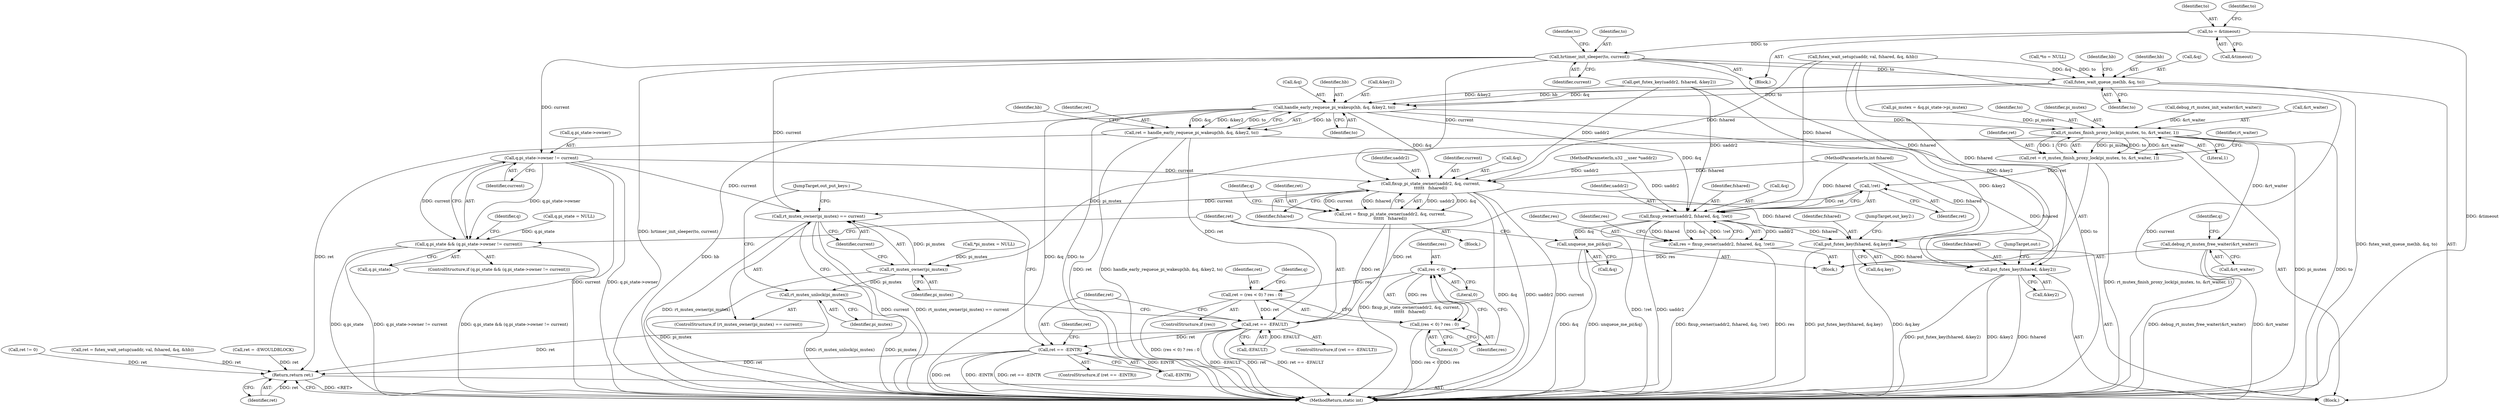 digraph "0_linux_7ada876a8703f23befbb20a7465a702ee39b1704_0@API" {
"1000159" [label="(Call,hrtimer_init_sleeper(to, current))"];
"1000145" [label="(Call,to = &timeout)"];
"1000231" [label="(Call,futex_wait_queue_me(hb, &q, to))"];
"1000243" [label="(Call,handle_early_requeue_pi_wakeup(hb, &q, &key2, to))"];
"1000241" [label="(Call,ret = handle_early_requeue_pi_wakeup(hb, &q, &key2, to))"];
"1000347" [label="(Call,ret == -EFAULT)"];
"1000361" [label="(Call,ret == -EINTR)"];
"1000396" [label="(Return,return ret;)"];
"1000283" [label="(Call,fixup_pi_state_owner(uaddr2, &q, current,\n\t\t\t\t\t\t   fshared))"];
"1000281" [label="(Call,ret = fixup_pi_state_owner(uaddr2, &q, current,\n\t\t\t\t\t\t   fshared))"];
"1000353" [label="(Call,rt_mutex_owner(pi_mutex) == current)"];
"1000371" [label="(Call,put_futex_key(fshared, &q.key))"];
"1000378" [label="(Call,put_futex_key(fshared, &key2))"];
"1000311" [label="(Call,rt_mutex_finish_proxy_lock(pi_mutex, to, &rt_waiter, 1))"];
"1000309" [label="(Call,ret = rt_mutex_finish_proxy_lock(pi_mutex, to, &rt_waiter, 1))"];
"1000331" [label="(Call,!ret)"];
"1000326" [label="(Call,fixup_owner(uaddr2, fshared, &q, !ret))"];
"1000324" [label="(Call,res = fixup_owner(uaddr2, fshared, &q, !ret))"];
"1000338" [label="(Call,res < 0)"];
"1000335" [label="(Call,ret = (res < 0) ? res : 0)"];
"1000337" [label="(Call,(res < 0) ? res : 0)"];
"1000343" [label="(Call,unqueue_me_pi(&q))"];
"1000317" [label="(Call,debug_rt_mutex_free_waiter(&rt_waiter))"];
"1000354" [label="(Call,rt_mutex_owner(pi_mutex))"];
"1000357" [label="(Call,rt_mutex_unlock(pi_mutex))"];
"1000269" [label="(Call,q.pi_state->owner != current)"];
"1000265" [label="(Call,q.pi_state && (q.pi_state->owner != current))"];
"1000242" [label="(Identifier,ret)"];
"1000326" [label="(Call,fixup_owner(uaddr2, fshared, &q, !ret))"];
"1000243" [label="(Call,handle_early_requeue_pi_wakeup(hb, &q, &key2, to))"];
"1000349" [label="(Call,-EFAULT)"];
"1000220" [label="(Call,futex_wait_setup(uaddr, val, fshared, &q, &hb))"];
"1000128" [label="(Call,*pi_mutex = NULL)"];
"1000311" [label="(Call,rt_mutex_finish_proxy_lock(pi_mutex, to, &rt_waiter, 1))"];
"1000362" [label="(Identifier,ret)"];
"1000314" [label="(Call,&rt_waiter)"];
"1000232" [label="(Identifier,hb)"];
"1000270" [label="(Call,q.pi_state->owner)"];
"1000373" [label="(Call,&q.key)"];
"1000380" [label="(Call,&key2)"];
"1000301" [label="(Call,pi_mutex = &q.pi_state->pi_mutex)"];
"1000346" [label="(ControlStructure,if (ret == -EFAULT))"];
"1000146" [label="(Identifier,to)"];
"1000344" [label="(Call,&q)"];
"1000265" [label="(Call,q.pi_state && (q.pi_state->owner != current))"];
"1000275" [label="(Identifier,current)"];
"1000233" [label="(Call,&q)"];
"1000241" [label="(Call,ret = handle_early_requeue_pi_wakeup(hb, &q, &key2, to))"];
"1000114" [label="(MethodParameterIn,int fshared)"];
"1000313" [label="(Identifier,to)"];
"1000145" [label="(Call,to = &timeout)"];
"1000356" [label="(Identifier,current)"];
"1000328" [label="(Identifier,fshared)"];
"1000379" [label="(Identifier,fshared)"];
"1000352" [label="(ControlStructure,if (rt_mutex_owner(pi_mutex) == current))"];
"1000123" [label="(Call,*to = NULL)"];
"1000144" [label="(Block,)"];
"1000325" [label="(Identifier,res)"];
"1000287" [label="(Identifier,current)"];
"1000319" [label="(Identifier,rt_waiter)"];
"1000247" [label="(Call,&key2)"];
"1000334" [label="(Identifier,res)"];
"1000335" [label="(Call,ret = (res < 0) ? res : 0)"];
"1000367" [label="(Identifier,ret)"];
"1000398" [label="(MethodReturn,static int)"];
"1000331" [label="(Call,!ret)"];
"1000371" [label="(Call,put_futex_key(fshared, &q.key))"];
"1000291" [label="(Identifier,q)"];
"1000340" [label="(Literal,0)"];
"1000120" [label="(Block,)"];
"1000161" [label="(Identifier,current)"];
"1000119" [label="(MethodParameterIn,u32 __user *uaddr2)"];
"1000309" [label="(Call,ret = rt_mutex_finish_proxy_lock(pi_mutex, to, &rt_waiter, 1))"];
"1000160" [label="(Identifier,to)"];
"1000264" [label="(ControlStructure,if (q.pi_state && (q.pi_state->owner != current)))"];
"1000245" [label="(Call,&q)"];
"1000341" [label="(Identifier,res)"];
"1000244" [label="(Identifier,hb)"];
"1000288" [label="(Identifier,fshared)"];
"1000192" [label="(Call,ret != 0)"];
"1000343" [label="(Call,unqueue_me_pi(&q))"];
"1000231" [label="(Call,futex_wait_queue_me(hb, &q, to))"];
"1000361" [label="(Call,ret == -EINTR)"];
"1000378" [label="(Call,put_futex_key(fshared, &key2))"];
"1000310" [label="(Identifier,ret)"];
"1000318" [label="(Call,&rt_waiter)"];
"1000285" [label="(Call,&q)"];
"1000348" [label="(Identifier,ret)"];
"1000279" [label="(Identifier,q)"];
"1000370" [label="(JumpTarget,out_put_keys:)"];
"1000345" [label="(Identifier,q)"];
"1000281" [label="(Call,ret = fixup_pi_state_owner(uaddr2, &q, current,\n\t\t\t\t\t\t   fshared))"];
"1000294" [label="(Block,)"];
"1000360" [label="(ControlStructure,if (ret == -EINTR))"];
"1000372" [label="(Identifier,fshared)"];
"1000249" [label="(Identifier,to)"];
"1000337" [label="(Call,(res < 0) ? res : 0)"];
"1000147" [label="(Call,&timeout)"];
"1000354" [label="(Call,rt_mutex_owner(pi_mutex))"];
"1000282" [label="(Identifier,ret)"];
"1000269" [label="(Call,q.pi_state->owner != current)"];
"1000347" [label="(Call,ret == -EFAULT)"];
"1000253" [label="(Identifier,hb)"];
"1000329" [label="(Call,&q)"];
"1000338" [label="(Call,res < 0)"];
"1000358" [label="(Identifier,pi_mutex)"];
"1000283" [label="(Call,fixup_pi_state_owner(uaddr2, &q, current,\n\t\t\t\t\t\t   fshared))"];
"1000152" [label="(Identifier,to)"];
"1000276" [label="(Block,)"];
"1000317" [label="(Call,debug_rt_mutex_free_waiter(&rt_waiter))"];
"1000336" [label="(Identifier,ret)"];
"1000342" [label="(Literal,0)"];
"1000324" [label="(Call,res = fixup_owner(uaddr2, fshared, &q, !ret))"];
"1000327" [label="(Identifier,uaddr2)"];
"1000382" [label="(JumpTarget,out:)"];
"1000196" [label="(Call,q.pi_state = NULL)"];
"1000355" [label="(Identifier,pi_mutex)"];
"1000316" [label="(Literal,1)"];
"1000332" [label="(Identifier,ret)"];
"1000284" [label="(Identifier,uaddr2)"];
"1000165" [label="(Identifier,to)"];
"1000353" [label="(Call,rt_mutex_owner(pi_mutex) == current)"];
"1000312" [label="(Identifier,pi_mutex)"];
"1000396" [label="(Return,return ret;)"];
"1000266" [label="(Call,q.pi_state)"];
"1000159" [label="(Call,hrtimer_init_sleeper(to, current))"];
"1000377" [label="(JumpTarget,out_key2:)"];
"1000322" [label="(Identifier,q)"];
"1000235" [label="(Identifier,to)"];
"1000397" [label="(Identifier,ret)"];
"1000357" [label="(Call,rt_mutex_unlock(pi_mutex))"];
"1000218" [label="(Call,ret = futex_wait_setup(uaddr, val, fshared, &q, &hb))"];
"1000333" [label="(ControlStructure,if (res))"];
"1000339" [label="(Identifier,res)"];
"1000172" [label="(Call,debug_rt_mutex_init_waiter(&rt_waiter))"];
"1000185" [label="(Call,get_futex_key(uaddr2, fshared, &key2))"];
"1000363" [label="(Call,-EINTR)"];
"1000239" [label="(Identifier,hb)"];
"1000366" [label="(Call,ret = -EWOULDBLOCK)"];
"1000159" -> "1000144"  [label="AST: "];
"1000159" -> "1000161"  [label="CFG: "];
"1000160" -> "1000159"  [label="AST: "];
"1000161" -> "1000159"  [label="AST: "];
"1000165" -> "1000159"  [label="CFG: "];
"1000159" -> "1000398"  [label="DDG: hrtimer_init_sleeper(to, current)"];
"1000159" -> "1000398"  [label="DDG: to"];
"1000159" -> "1000398"  [label="DDG: current"];
"1000145" -> "1000159"  [label="DDG: to"];
"1000159" -> "1000231"  [label="DDG: to"];
"1000159" -> "1000269"  [label="DDG: current"];
"1000159" -> "1000283"  [label="DDG: current"];
"1000159" -> "1000353"  [label="DDG: current"];
"1000145" -> "1000144"  [label="AST: "];
"1000145" -> "1000147"  [label="CFG: "];
"1000146" -> "1000145"  [label="AST: "];
"1000147" -> "1000145"  [label="AST: "];
"1000152" -> "1000145"  [label="CFG: "];
"1000145" -> "1000398"  [label="DDG: &timeout"];
"1000231" -> "1000120"  [label="AST: "];
"1000231" -> "1000235"  [label="CFG: "];
"1000232" -> "1000231"  [label="AST: "];
"1000233" -> "1000231"  [label="AST: "];
"1000235" -> "1000231"  [label="AST: "];
"1000239" -> "1000231"  [label="CFG: "];
"1000231" -> "1000398"  [label="DDG: futex_wait_queue_me(hb, &q, to)"];
"1000220" -> "1000231"  [label="DDG: &q"];
"1000123" -> "1000231"  [label="DDG: to"];
"1000231" -> "1000243"  [label="DDG: hb"];
"1000231" -> "1000243"  [label="DDG: &q"];
"1000231" -> "1000243"  [label="DDG: to"];
"1000243" -> "1000241"  [label="AST: "];
"1000243" -> "1000249"  [label="CFG: "];
"1000244" -> "1000243"  [label="AST: "];
"1000245" -> "1000243"  [label="AST: "];
"1000247" -> "1000243"  [label="AST: "];
"1000249" -> "1000243"  [label="AST: "];
"1000241" -> "1000243"  [label="CFG: "];
"1000243" -> "1000398"  [label="DDG: hb"];
"1000243" -> "1000398"  [label="DDG: &q"];
"1000243" -> "1000398"  [label="DDG: to"];
"1000243" -> "1000241"  [label="DDG: hb"];
"1000243" -> "1000241"  [label="DDG: &q"];
"1000243" -> "1000241"  [label="DDG: &key2"];
"1000243" -> "1000241"  [label="DDG: to"];
"1000185" -> "1000243"  [label="DDG: &key2"];
"1000243" -> "1000283"  [label="DDG: &q"];
"1000243" -> "1000311"  [label="DDG: to"];
"1000243" -> "1000326"  [label="DDG: &q"];
"1000243" -> "1000378"  [label="DDG: &key2"];
"1000241" -> "1000120"  [label="AST: "];
"1000242" -> "1000241"  [label="AST: "];
"1000253" -> "1000241"  [label="CFG: "];
"1000241" -> "1000398"  [label="DDG: ret"];
"1000241" -> "1000398"  [label="DDG: handle_early_requeue_pi_wakeup(hb, &q, &key2, to)"];
"1000241" -> "1000347"  [label="DDG: ret"];
"1000241" -> "1000396"  [label="DDG: ret"];
"1000347" -> "1000346"  [label="AST: "];
"1000347" -> "1000349"  [label="CFG: "];
"1000348" -> "1000347"  [label="AST: "];
"1000349" -> "1000347"  [label="AST: "];
"1000355" -> "1000347"  [label="CFG: "];
"1000362" -> "1000347"  [label="CFG: "];
"1000347" -> "1000398"  [label="DDG: -EFAULT"];
"1000347" -> "1000398"  [label="DDG: ret"];
"1000347" -> "1000398"  [label="DDG: ret == -EFAULT"];
"1000335" -> "1000347"  [label="DDG: ret"];
"1000281" -> "1000347"  [label="DDG: ret"];
"1000331" -> "1000347"  [label="DDG: ret"];
"1000349" -> "1000347"  [label="DDG: EFAULT"];
"1000347" -> "1000361"  [label="DDG: ret"];
"1000347" -> "1000396"  [label="DDG: ret"];
"1000361" -> "1000360"  [label="AST: "];
"1000361" -> "1000363"  [label="CFG: "];
"1000362" -> "1000361"  [label="AST: "];
"1000363" -> "1000361"  [label="AST: "];
"1000367" -> "1000361"  [label="CFG: "];
"1000370" -> "1000361"  [label="CFG: "];
"1000361" -> "1000398"  [label="DDG: ret == -EINTR"];
"1000361" -> "1000398"  [label="DDG: ret"];
"1000361" -> "1000398"  [label="DDG: -EINTR"];
"1000363" -> "1000361"  [label="DDG: EINTR"];
"1000361" -> "1000396"  [label="DDG: ret"];
"1000396" -> "1000120"  [label="AST: "];
"1000396" -> "1000397"  [label="CFG: "];
"1000397" -> "1000396"  [label="AST: "];
"1000398" -> "1000396"  [label="CFG: "];
"1000396" -> "1000398"  [label="DDG: <RET>"];
"1000397" -> "1000396"  [label="DDG: ret"];
"1000218" -> "1000396"  [label="DDG: ret"];
"1000366" -> "1000396"  [label="DDG: ret"];
"1000192" -> "1000396"  [label="DDG: ret"];
"1000283" -> "1000281"  [label="AST: "];
"1000283" -> "1000288"  [label="CFG: "];
"1000284" -> "1000283"  [label="AST: "];
"1000285" -> "1000283"  [label="AST: "];
"1000287" -> "1000283"  [label="AST: "];
"1000288" -> "1000283"  [label="AST: "];
"1000281" -> "1000283"  [label="CFG: "];
"1000283" -> "1000398"  [label="DDG: &q"];
"1000283" -> "1000398"  [label="DDG: uaddr2"];
"1000283" -> "1000398"  [label="DDG: current"];
"1000283" -> "1000281"  [label="DDG: uaddr2"];
"1000283" -> "1000281"  [label="DDG: &q"];
"1000283" -> "1000281"  [label="DDG: current"];
"1000283" -> "1000281"  [label="DDG: fshared"];
"1000185" -> "1000283"  [label="DDG: uaddr2"];
"1000119" -> "1000283"  [label="DDG: uaddr2"];
"1000269" -> "1000283"  [label="DDG: current"];
"1000220" -> "1000283"  [label="DDG: fshared"];
"1000114" -> "1000283"  [label="DDG: fshared"];
"1000283" -> "1000353"  [label="DDG: current"];
"1000283" -> "1000371"  [label="DDG: fshared"];
"1000281" -> "1000276"  [label="AST: "];
"1000282" -> "1000281"  [label="AST: "];
"1000291" -> "1000281"  [label="CFG: "];
"1000281" -> "1000398"  [label="DDG: fixup_pi_state_owner(uaddr2, &q, current,\n\t\t\t\t\t\t   fshared)"];
"1000353" -> "1000352"  [label="AST: "];
"1000353" -> "1000356"  [label="CFG: "];
"1000354" -> "1000353"  [label="AST: "];
"1000356" -> "1000353"  [label="AST: "];
"1000358" -> "1000353"  [label="CFG: "];
"1000370" -> "1000353"  [label="CFG: "];
"1000353" -> "1000398"  [label="DDG: current"];
"1000353" -> "1000398"  [label="DDG: rt_mutex_owner(pi_mutex) == current"];
"1000353" -> "1000398"  [label="DDG: rt_mutex_owner(pi_mutex)"];
"1000354" -> "1000353"  [label="DDG: pi_mutex"];
"1000269" -> "1000353"  [label="DDG: current"];
"1000371" -> "1000120"  [label="AST: "];
"1000371" -> "1000373"  [label="CFG: "];
"1000372" -> "1000371"  [label="AST: "];
"1000373" -> "1000371"  [label="AST: "];
"1000377" -> "1000371"  [label="CFG: "];
"1000371" -> "1000398"  [label="DDG: &q.key"];
"1000371" -> "1000398"  [label="DDG: put_futex_key(fshared, &q.key)"];
"1000220" -> "1000371"  [label="DDG: fshared"];
"1000326" -> "1000371"  [label="DDG: fshared"];
"1000114" -> "1000371"  [label="DDG: fshared"];
"1000371" -> "1000378"  [label="DDG: fshared"];
"1000378" -> "1000120"  [label="AST: "];
"1000378" -> "1000380"  [label="CFG: "];
"1000379" -> "1000378"  [label="AST: "];
"1000380" -> "1000378"  [label="AST: "];
"1000382" -> "1000378"  [label="CFG: "];
"1000378" -> "1000398"  [label="DDG: &key2"];
"1000378" -> "1000398"  [label="DDG: fshared"];
"1000378" -> "1000398"  [label="DDG: put_futex_key(fshared, &key2)"];
"1000220" -> "1000378"  [label="DDG: fshared"];
"1000114" -> "1000378"  [label="DDG: fshared"];
"1000185" -> "1000378"  [label="DDG: &key2"];
"1000311" -> "1000309"  [label="AST: "];
"1000311" -> "1000316"  [label="CFG: "];
"1000312" -> "1000311"  [label="AST: "];
"1000313" -> "1000311"  [label="AST: "];
"1000314" -> "1000311"  [label="AST: "];
"1000316" -> "1000311"  [label="AST: "];
"1000309" -> "1000311"  [label="CFG: "];
"1000311" -> "1000398"  [label="DDG: pi_mutex"];
"1000311" -> "1000398"  [label="DDG: to"];
"1000311" -> "1000309"  [label="DDG: pi_mutex"];
"1000311" -> "1000309"  [label="DDG: to"];
"1000311" -> "1000309"  [label="DDG: &rt_waiter"];
"1000311" -> "1000309"  [label="DDG: 1"];
"1000301" -> "1000311"  [label="DDG: pi_mutex"];
"1000172" -> "1000311"  [label="DDG: &rt_waiter"];
"1000311" -> "1000317"  [label="DDG: &rt_waiter"];
"1000311" -> "1000354"  [label="DDG: pi_mutex"];
"1000309" -> "1000294"  [label="AST: "];
"1000310" -> "1000309"  [label="AST: "];
"1000319" -> "1000309"  [label="CFG: "];
"1000309" -> "1000398"  [label="DDG: rt_mutex_finish_proxy_lock(pi_mutex, to, &rt_waiter, 1)"];
"1000309" -> "1000331"  [label="DDG: ret"];
"1000331" -> "1000326"  [label="AST: "];
"1000331" -> "1000332"  [label="CFG: "];
"1000332" -> "1000331"  [label="AST: "];
"1000326" -> "1000331"  [label="CFG: "];
"1000331" -> "1000326"  [label="DDG: ret"];
"1000326" -> "1000324"  [label="AST: "];
"1000327" -> "1000326"  [label="AST: "];
"1000328" -> "1000326"  [label="AST: "];
"1000329" -> "1000326"  [label="AST: "];
"1000324" -> "1000326"  [label="CFG: "];
"1000326" -> "1000398"  [label="DDG: !ret"];
"1000326" -> "1000398"  [label="DDG: uaddr2"];
"1000326" -> "1000324"  [label="DDG: uaddr2"];
"1000326" -> "1000324"  [label="DDG: fshared"];
"1000326" -> "1000324"  [label="DDG: &q"];
"1000326" -> "1000324"  [label="DDG: !ret"];
"1000185" -> "1000326"  [label="DDG: uaddr2"];
"1000119" -> "1000326"  [label="DDG: uaddr2"];
"1000220" -> "1000326"  [label="DDG: fshared"];
"1000114" -> "1000326"  [label="DDG: fshared"];
"1000326" -> "1000343"  [label="DDG: &q"];
"1000324" -> "1000294"  [label="AST: "];
"1000325" -> "1000324"  [label="AST: "];
"1000334" -> "1000324"  [label="CFG: "];
"1000324" -> "1000398"  [label="DDG: fixup_owner(uaddr2, fshared, &q, !ret)"];
"1000324" -> "1000398"  [label="DDG: res"];
"1000324" -> "1000338"  [label="DDG: res"];
"1000338" -> "1000337"  [label="AST: "];
"1000338" -> "1000340"  [label="CFG: "];
"1000339" -> "1000338"  [label="AST: "];
"1000340" -> "1000338"  [label="AST: "];
"1000341" -> "1000338"  [label="CFG: "];
"1000342" -> "1000338"  [label="CFG: "];
"1000338" -> "1000335"  [label="DDG: res"];
"1000338" -> "1000337"  [label="DDG: res"];
"1000335" -> "1000333"  [label="AST: "];
"1000335" -> "1000337"  [label="CFG: "];
"1000336" -> "1000335"  [label="AST: "];
"1000337" -> "1000335"  [label="AST: "];
"1000345" -> "1000335"  [label="CFG: "];
"1000335" -> "1000398"  [label="DDG: (res < 0) ? res : 0"];
"1000337" -> "1000341"  [label="CFG: "];
"1000337" -> "1000342"  [label="CFG: "];
"1000341" -> "1000337"  [label="AST: "];
"1000342" -> "1000337"  [label="AST: "];
"1000337" -> "1000398"  [label="DDG: res < 0"];
"1000337" -> "1000398"  [label="DDG: res"];
"1000343" -> "1000294"  [label="AST: "];
"1000343" -> "1000344"  [label="CFG: "];
"1000344" -> "1000343"  [label="AST: "];
"1000348" -> "1000343"  [label="CFG: "];
"1000343" -> "1000398"  [label="DDG: &q"];
"1000343" -> "1000398"  [label="DDG: unqueue_me_pi(&q)"];
"1000317" -> "1000294"  [label="AST: "];
"1000317" -> "1000318"  [label="CFG: "];
"1000318" -> "1000317"  [label="AST: "];
"1000322" -> "1000317"  [label="CFG: "];
"1000317" -> "1000398"  [label="DDG: &rt_waiter"];
"1000317" -> "1000398"  [label="DDG: debug_rt_mutex_free_waiter(&rt_waiter)"];
"1000354" -> "1000355"  [label="CFG: "];
"1000355" -> "1000354"  [label="AST: "];
"1000356" -> "1000354"  [label="CFG: "];
"1000354" -> "1000398"  [label="DDG: pi_mutex"];
"1000128" -> "1000354"  [label="DDG: pi_mutex"];
"1000354" -> "1000357"  [label="DDG: pi_mutex"];
"1000357" -> "1000352"  [label="AST: "];
"1000357" -> "1000358"  [label="CFG: "];
"1000358" -> "1000357"  [label="AST: "];
"1000370" -> "1000357"  [label="CFG: "];
"1000357" -> "1000398"  [label="DDG: rt_mutex_unlock(pi_mutex)"];
"1000357" -> "1000398"  [label="DDG: pi_mutex"];
"1000269" -> "1000265"  [label="AST: "];
"1000269" -> "1000275"  [label="CFG: "];
"1000270" -> "1000269"  [label="AST: "];
"1000275" -> "1000269"  [label="AST: "];
"1000265" -> "1000269"  [label="CFG: "];
"1000269" -> "1000398"  [label="DDG: current"];
"1000269" -> "1000398"  [label="DDG: q.pi_state->owner"];
"1000269" -> "1000265"  [label="DDG: q.pi_state->owner"];
"1000269" -> "1000265"  [label="DDG: current"];
"1000265" -> "1000264"  [label="AST: "];
"1000265" -> "1000266"  [label="CFG: "];
"1000266" -> "1000265"  [label="AST: "];
"1000279" -> "1000265"  [label="CFG: "];
"1000348" -> "1000265"  [label="CFG: "];
"1000265" -> "1000398"  [label="DDG: q.pi_state->owner != current"];
"1000265" -> "1000398"  [label="DDG: q.pi_state && (q.pi_state->owner != current)"];
"1000265" -> "1000398"  [label="DDG: q.pi_state"];
"1000196" -> "1000265"  [label="DDG: q.pi_state"];
}
